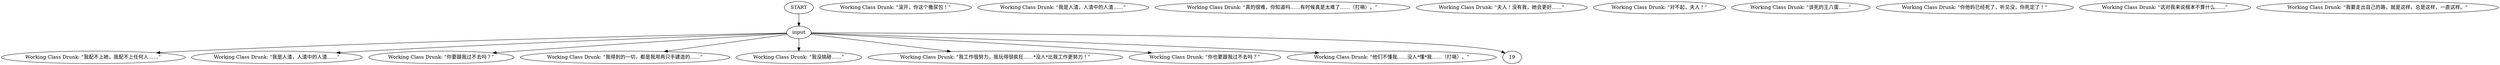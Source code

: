 # PLAZA / WORKING CLASS DRUNK barks
# Barks from a working class man with a drinking problem. Triggers an authority orb if you've met the working class woman.
# ==================================================
digraph G {
	  0 [label="START"];
	  1 [label="input"];
	  2 [label="Working Class Drunk: “滚开，你这个撒尿包！”"];
	  3 [label="Working Class Drunk: “我是人渣，人渣中的人渣……”"];
	  4 [label="Working Class Drunk: “我配不上她，我配不上任何人……”"];
	  5 [label="Working Class Drunk: “真的很难，你知道吗……有时候真是太难了……（打嗝）。”"];
	  6 [label="Working Class Drunk: “我是人渣，人渣中的人渣……”"];
	  7 [label="Working Class Drunk: “你要跟我过不去吗？”"];
	  8 [label="Working Class Drunk: “夫人！没有我，她会更好……”"];
	  9 [label="Working Class Drunk: “对不起，夫人！”"];
	  10 [label="Working Class Drunk: “该死的王八蛋……”"];
	  11 [label="Working Class Drunk: “你他妈已经死了，听见没，你死定了！”"];
	  12 [label="Working Class Drunk: “这对我来说根本不算什么……”"];
	  13 [label="Working Class Drunk: “我得到的一切，都是我用两只手建造的……”"];
	  14 [label="Working Class Drunk: “我没搞砸……”"];
	  15 [label="Working Class Drunk: “我工作很努力，我玩得很疯狂……*没人*比我工作更努力！”"];
	  16 [label="Working Class Drunk: “你也要跟我过不去吗？”"];
	  17 [label="Working Class Drunk: “我要走出自己的路，就是这样。总是这样，一直这样。”"];
	  18 [label="Working Class Drunk: “他们不懂我……没人*懂*我……（打嗝）。”"];
	  0 -> 1
	  1 -> 4
	  1 -> 6
	  1 -> 7
	  1 -> 13
	  1 -> 14
	  1 -> 15
	  1 -> 16
	  1 -> 18
	  1 -> 19
}

